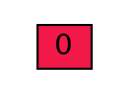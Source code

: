 digraph {
    rankdir = VR
    graph [splines = curved];
    bgcolor = "white";
    node [shape = "plaintext", style = "solid"];

                    node_0x604000000150
                    [
                        label=
                        <
                        <table border="0" cellborder="1" cellspacing="0">
                            <tr><td colspan="2" bgcolor = "#f21847">
 0 </td>
                            </tr>
                        </table>
                        >
                    ]
                    
}
